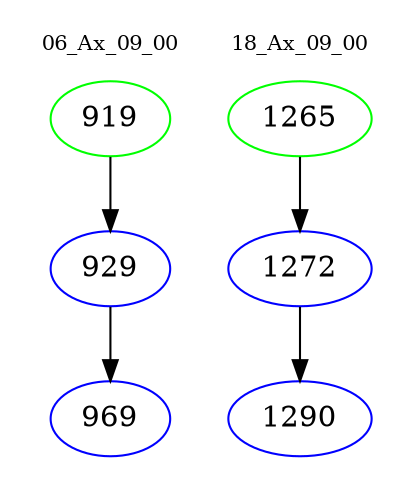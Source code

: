 digraph{
subgraph cluster_0 {
color = white
label = "06_Ax_09_00";
fontsize=10;
T0_919 [label="919", color="green"]
T0_919 -> T0_929 [color="black"]
T0_929 [label="929", color="blue"]
T0_929 -> T0_969 [color="black"]
T0_969 [label="969", color="blue"]
}
subgraph cluster_1 {
color = white
label = "18_Ax_09_00";
fontsize=10;
T1_1265 [label="1265", color="green"]
T1_1265 -> T1_1272 [color="black"]
T1_1272 [label="1272", color="blue"]
T1_1272 -> T1_1290 [color="black"]
T1_1290 [label="1290", color="blue"]
}
}
